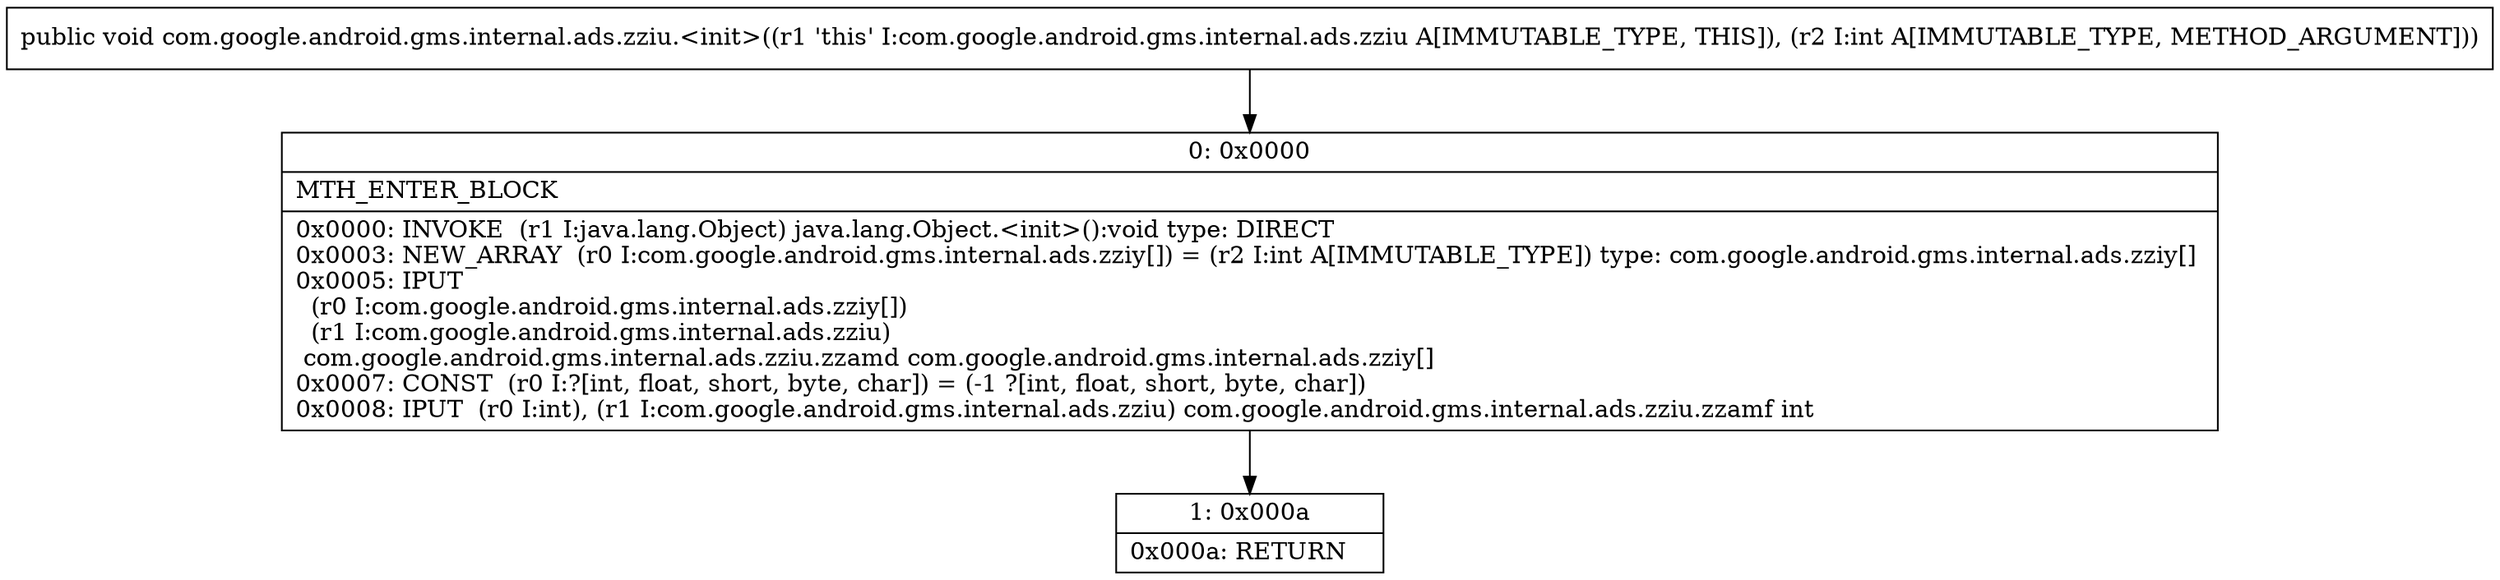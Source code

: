 digraph "CFG forcom.google.android.gms.internal.ads.zziu.\<init\>(I)V" {
Node_0 [shape=record,label="{0\:\ 0x0000|MTH_ENTER_BLOCK\l|0x0000: INVOKE  (r1 I:java.lang.Object) java.lang.Object.\<init\>():void type: DIRECT \l0x0003: NEW_ARRAY  (r0 I:com.google.android.gms.internal.ads.zziy[]) = (r2 I:int A[IMMUTABLE_TYPE]) type: com.google.android.gms.internal.ads.zziy[] \l0x0005: IPUT  \l  (r0 I:com.google.android.gms.internal.ads.zziy[])\l  (r1 I:com.google.android.gms.internal.ads.zziu)\l com.google.android.gms.internal.ads.zziu.zzamd com.google.android.gms.internal.ads.zziy[] \l0x0007: CONST  (r0 I:?[int, float, short, byte, char]) = (\-1 ?[int, float, short, byte, char]) \l0x0008: IPUT  (r0 I:int), (r1 I:com.google.android.gms.internal.ads.zziu) com.google.android.gms.internal.ads.zziu.zzamf int \l}"];
Node_1 [shape=record,label="{1\:\ 0x000a|0x000a: RETURN   \l}"];
MethodNode[shape=record,label="{public void com.google.android.gms.internal.ads.zziu.\<init\>((r1 'this' I:com.google.android.gms.internal.ads.zziu A[IMMUTABLE_TYPE, THIS]), (r2 I:int A[IMMUTABLE_TYPE, METHOD_ARGUMENT])) }"];
MethodNode -> Node_0;
Node_0 -> Node_1;
}

